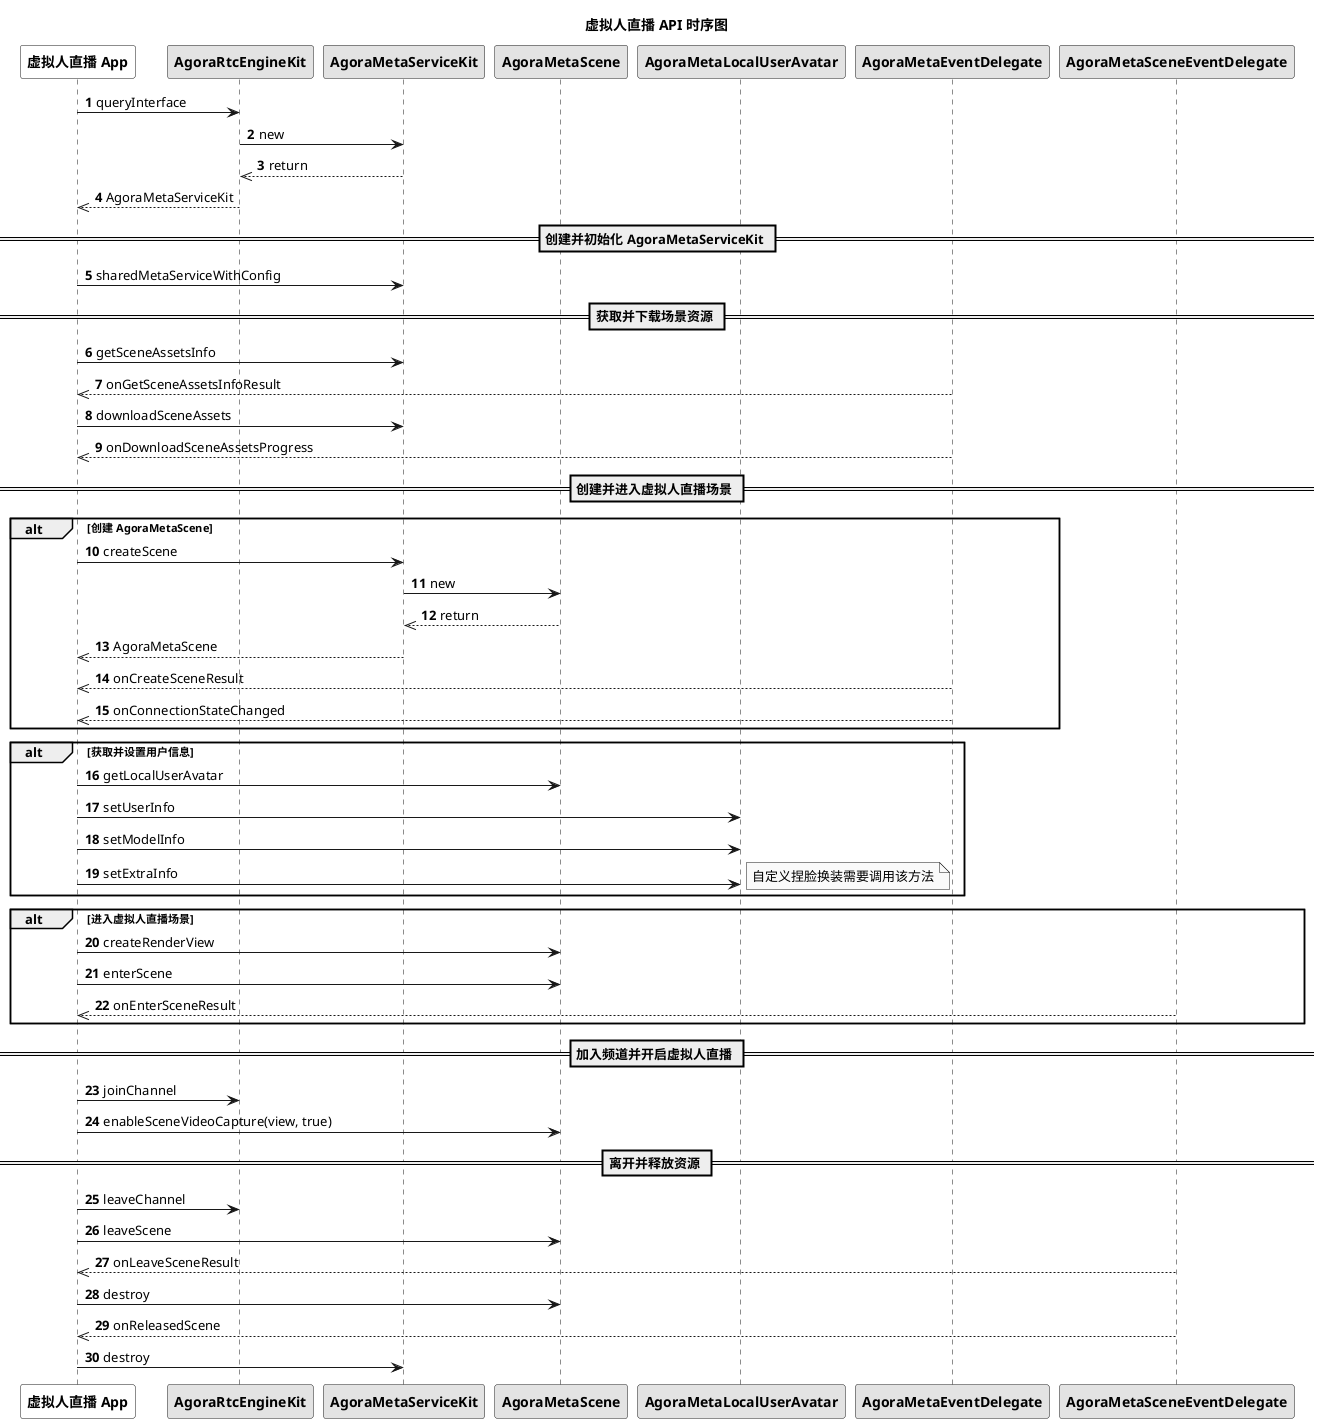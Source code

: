 @startuml
autonumber
skinparam monochrome true

title 虚拟人直播 API 时序图
participant "<b>虚拟人直播 App</b>" as app #White
participant "<b>AgoraRtcEngineKit</b>" as rtc
participant "<b>AgoraMetaServiceKit</b>" as service
participant "<b>AgoraMetaScene</b>" as scene
participant "<b>AgoraMetaLocalUserAvatar</b>" as avatar
participant "<b>AgoraMetaEventDelegate</b>" as serviceevent
participant "<b>AgoraMetaSceneEventDelegate</b>" as sceneevent

app -> rtc: queryInterface
rtc -> service: new
service -->> rtc: return
rtc -->> app: AgoraMetaServiceKit
== 创建并初始化 AgoraMetaServiceKit ==
app -> service: sharedMetaServiceWithConfig
== 获取并下载场景资源 ==
app -> service: getSceneAssetsInfo
serviceevent -->> app: onGetSceneAssetsInfoResult
app -> service: downloadSceneAssets
serviceevent -->> app: onDownloadSceneAssetsProgress
== 创建并进入虚拟人直播场景 ==
alt 创建 AgoraMetaScene
app -> service: createScene
service -> scene: new
scene -->> service: return
service -->> app: AgoraMetaScene
serviceevent -->> app: onCreateSceneResult
serviceevent -->> app: onConnectionStateChanged
end
alt 获取并设置用户信息
app -> scene: getLocalUserAvatar
app -> avatar: setUserInfo
app -> avatar: setModelInfo
app -> avatar: setExtraInfo
note right
自定义捏脸换装需要调用该方法
end note
end
alt 进入虚拟人直播场景
app -> scene: createRenderView
app -> scene: enterScene
sceneevent -->> app: onEnterSceneResult
end
== 加入频道并开启虚拟人直播 ==
app -> rtc: joinChannel
app -> scene: enableSceneVideoCapture(view, true)
== 离开并释放资源 ==
app -> rtc: leaveChannel
app -> scene: leaveScene
sceneevent -->> app: onLeaveSceneResult
app -> scene: destroy
sceneevent -->> app: onReleasedScene
app -> service: destroy
@enduml